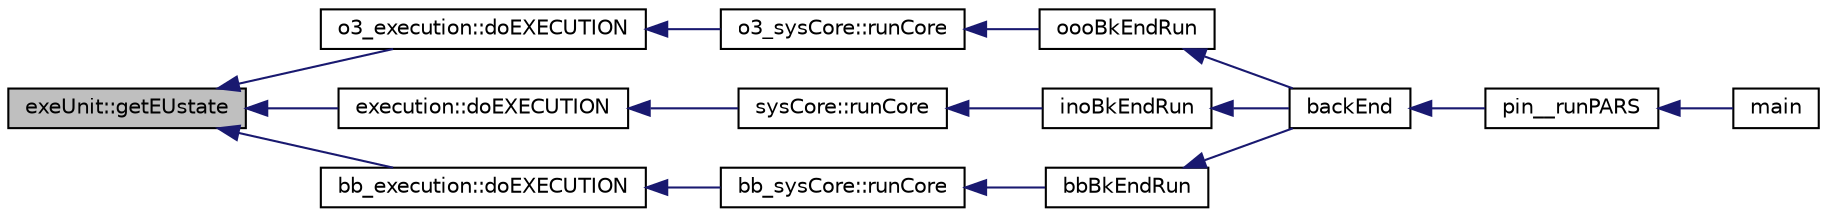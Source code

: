 digraph G
{
  edge [fontname="Helvetica",fontsize="10",labelfontname="Helvetica",labelfontsize="10"];
  node [fontname="Helvetica",fontsize="10",shape=record];
  rankdir=LR;
  Node1 [label="exeUnit::getEUstate",height=0.2,width=0.4,color="black", fillcolor="grey75", style="filled" fontcolor="black"];
  Node1 -> Node2 [dir=back,color="midnightblue",fontsize="10",style="solid",fontname="Helvetica"];
  Node2 [label="o3_execution::doEXECUTION",height=0.2,width=0.4,color="black", fillcolor="white", style="filled",URL="$classo3__execution.html#a533f0e0e815b90e1eefb5de8fe16c61d"];
  Node2 -> Node3 [dir=back,color="midnightblue",fontsize="10",style="solid",fontname="Helvetica"];
  Node3 [label="o3_sysCore::runCore",height=0.2,width=0.4,color="black", fillcolor="white", style="filled",URL="$classo3__sysCore.html#add719541e1b30005c126e604b74654eb"];
  Node3 -> Node4 [dir=back,color="midnightblue",fontsize="10",style="solid",fontname="Helvetica"];
  Node4 [label="oooBkEndRun",height=0.2,width=0.4,color="black", fillcolor="white", style="filled",URL="$oooBkEnd_8h.html#a5ad2255009a882fb6f2a8769caf94264"];
  Node4 -> Node5 [dir=back,color="midnightblue",fontsize="10",style="solid",fontname="Helvetica"];
  Node5 [label="backEnd",height=0.2,width=0.4,color="black", fillcolor="white", style="filled",URL="$pars_8cpp.html#af45c42930cc9f7fbe74c2469301fa5f6"];
  Node5 -> Node6 [dir=back,color="midnightblue",fontsize="10",style="solid",fontname="Helvetica"];
  Node6 [label="pin__runPARS",height=0.2,width=0.4,color="black", fillcolor="white", style="filled",URL="$pars_8h.html#ace0fa7dabd943b7f226518d8f2eceef8"];
  Node6 -> Node7 [dir=back,color="midnightblue",fontsize="10",style="solid",fontname="Helvetica"];
  Node7 [label="main",height=0.2,width=0.4,color="black", fillcolor="white", style="filled",URL="$main__pars_8cpp.html#a0ddf1224851353fc92bfbff6f499fa97"];
  Node1 -> Node8 [dir=back,color="midnightblue",fontsize="10",style="solid",fontname="Helvetica"];
  Node8 [label="execution::doEXECUTION",height=0.2,width=0.4,color="black", fillcolor="white", style="filled",URL="$classexecution.html#a7f0afb47a246180e50733c258ae35b0a"];
  Node8 -> Node9 [dir=back,color="midnightblue",fontsize="10",style="solid",fontname="Helvetica"];
  Node9 [label="sysCore::runCore",height=0.2,width=0.4,color="black", fillcolor="white", style="filled",URL="$classsysCore.html#aaafa43a2951680e1fdc83769650d7bba"];
  Node9 -> Node10 [dir=back,color="midnightblue",fontsize="10",style="solid",fontname="Helvetica"];
  Node10 [label="inoBkEndRun",height=0.2,width=0.4,color="black", fillcolor="white", style="filled",URL="$inoBkEnd_8h.html#aee9170028b273f191a7fc575a9a90102"];
  Node10 -> Node5 [dir=back,color="midnightblue",fontsize="10",style="solid",fontname="Helvetica"];
  Node1 -> Node11 [dir=back,color="midnightblue",fontsize="10",style="solid",fontname="Helvetica"];
  Node11 [label="bb_execution::doEXECUTION",height=0.2,width=0.4,color="black", fillcolor="white", style="filled",URL="$classbb__execution.html#a813a7aa270b3c1a03f42f39114b6547f"];
  Node11 -> Node12 [dir=back,color="midnightblue",fontsize="10",style="solid",fontname="Helvetica"];
  Node12 [label="bb_sysCore::runCore",height=0.2,width=0.4,color="black", fillcolor="white", style="filled",URL="$classbb__sysCore.html#a8c45fb9e95652fa0983def61c3d452e6"];
  Node12 -> Node13 [dir=back,color="midnightblue",fontsize="10",style="solid",fontname="Helvetica"];
  Node13 [label="bbBkEndRun",height=0.2,width=0.4,color="black", fillcolor="white", style="filled",URL="$pb_2bbBkEnd_8h.html#abc8c05bcd136b6b0f714b1af40c20eca"];
  Node13 -> Node5 [dir=back,color="midnightblue",fontsize="10",style="solid",fontname="Helvetica"];
}
